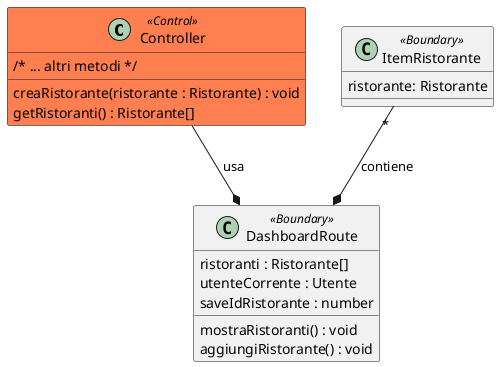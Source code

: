 @startuml


class Controller <<Control>> #coral{
/* ... altri metodi */
creaRistorante(ristorante : Ristorante) : void
getRistoranti() : Ristorante[]
}

class DashboardRoute <<Boundary>> {
ristoranti : Ristorante[]
utenteCorrente : Utente
saveIdRistorante : number
mostraRistoranti() : void
aggiungiRistorante() : void
}


class ItemRistorante <<Boundary>> {

    ristorante: Ristorante

}



ItemRistorante "*"--* DashboardRoute: contiene



Controller --* DashboardRoute : usa
@enduml